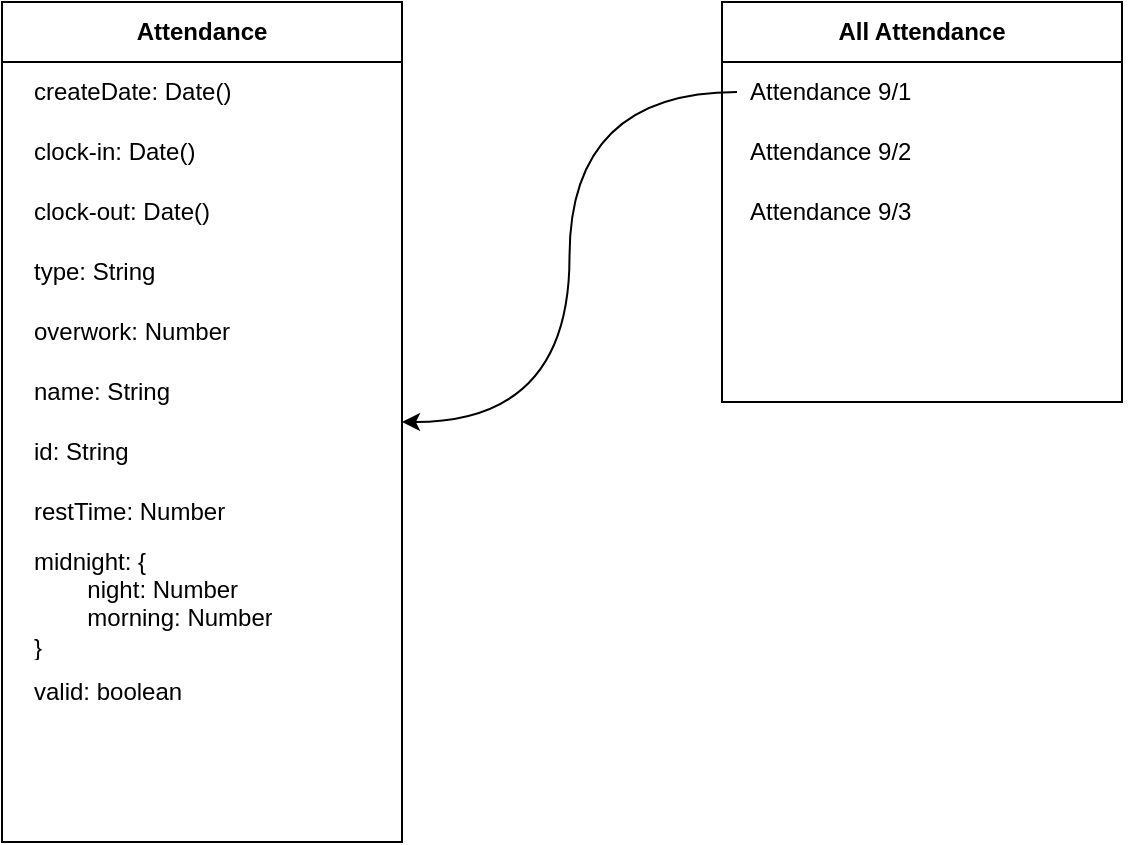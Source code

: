 <mxfile version="21.8.2" type="device">
  <diagram name="ページ1" id="qHglHJxBbsX9JcOFXM8-">
    <mxGraphModel dx="1434" dy="750" grid="1" gridSize="10" guides="1" tooltips="1" connect="1" arrows="1" fold="1" page="1" pageScale="1" pageWidth="1169" pageHeight="827" math="0" shadow="0">
      <root>
        <mxCell id="0" />
        <mxCell id="1" parent="0" />
        <mxCell id="NyXOCGWVwqq4YiApX08w-9" value="Attendance" style="swimlane;whiteSpace=wrap;html=1;startSize=30;" vertex="1" parent="1">
          <mxGeometry x="80" y="240" width="200" height="420" as="geometry" />
        </mxCell>
        <mxCell id="NyXOCGWVwqq4YiApX08w-10" value="createDate: Date()" style="text;strokeColor=none;fillColor=none;align=left;verticalAlign=middle;spacingLeft=4;spacingRight=4;overflow=hidden;points=[[0,0.5],[1,0.5]];portConstraint=eastwest;rotatable=0;whiteSpace=wrap;html=1;" vertex="1" parent="NyXOCGWVwqq4YiApX08w-9">
          <mxGeometry x="10" y="30" width="190" height="30" as="geometry" />
        </mxCell>
        <mxCell id="NyXOCGWVwqq4YiApX08w-12" value="clock-in: Date()" style="text;strokeColor=none;fillColor=none;align=left;verticalAlign=middle;spacingLeft=4;spacingRight=4;overflow=hidden;points=[[0,0.5],[1,0.5]];portConstraint=eastwest;rotatable=0;whiteSpace=wrap;html=1;" vertex="1" parent="NyXOCGWVwqq4YiApX08w-9">
          <mxGeometry x="10" y="60" width="190" height="30" as="geometry" />
        </mxCell>
        <mxCell id="NyXOCGWVwqq4YiApX08w-13" value="clock-out: Date()" style="text;strokeColor=none;fillColor=none;align=left;verticalAlign=middle;spacingLeft=4;spacingRight=4;overflow=hidden;points=[[0,0.5],[1,0.5]];portConstraint=eastwest;rotatable=0;whiteSpace=wrap;html=1;" vertex="1" parent="NyXOCGWVwqq4YiApX08w-9">
          <mxGeometry x="10" y="90" width="190" height="30" as="geometry" />
        </mxCell>
        <mxCell id="NyXOCGWVwqq4YiApX08w-14" value="type: String" style="text;strokeColor=none;fillColor=none;align=left;verticalAlign=middle;spacingLeft=4;spacingRight=4;overflow=hidden;points=[[0,0.5],[1,0.5]];portConstraint=eastwest;rotatable=0;whiteSpace=wrap;html=1;" vertex="1" parent="NyXOCGWVwqq4YiApX08w-9">
          <mxGeometry x="10" y="120" width="190" height="30" as="geometry" />
        </mxCell>
        <mxCell id="NyXOCGWVwqq4YiApX08w-15" value="overwork: Number" style="text;strokeColor=none;fillColor=none;align=left;verticalAlign=middle;spacingLeft=4;spacingRight=4;overflow=hidden;points=[[0,0.5],[1,0.5]];portConstraint=eastwest;rotatable=0;whiteSpace=wrap;html=1;" vertex="1" parent="NyXOCGWVwqq4YiApX08w-9">
          <mxGeometry x="10" y="150" width="190" height="30" as="geometry" />
        </mxCell>
        <mxCell id="NyXOCGWVwqq4YiApX08w-27" value="name: String" style="text;strokeColor=none;fillColor=none;align=left;verticalAlign=middle;spacingLeft=4;spacingRight=4;overflow=hidden;points=[[0,0.5],[1,0.5]];portConstraint=eastwest;rotatable=0;whiteSpace=wrap;html=1;" vertex="1" parent="NyXOCGWVwqq4YiApX08w-9">
          <mxGeometry x="10" y="180" width="190" height="30" as="geometry" />
        </mxCell>
        <mxCell id="NyXOCGWVwqq4YiApX08w-28" value="id: String" style="text;strokeColor=none;fillColor=none;align=left;verticalAlign=middle;spacingLeft=4;spacingRight=4;overflow=hidden;points=[[0,0.5],[1,0.5]];portConstraint=eastwest;rotatable=0;whiteSpace=wrap;html=1;" vertex="1" parent="NyXOCGWVwqq4YiApX08w-9">
          <mxGeometry x="10" y="210" width="190" height="30" as="geometry" />
        </mxCell>
        <mxCell id="NyXOCGWVwqq4YiApX08w-29" value="restTime: Number" style="text;strokeColor=none;fillColor=none;align=left;verticalAlign=middle;spacingLeft=4;spacingRight=4;overflow=hidden;points=[[0,0.5],[1,0.5]];portConstraint=eastwest;rotatable=0;whiteSpace=wrap;html=1;" vertex="1" parent="NyXOCGWVwqq4YiApX08w-9">
          <mxGeometry x="10" y="240" width="190" height="30" as="geometry" />
        </mxCell>
        <mxCell id="NyXOCGWVwqq4YiApX08w-30" value="midnight: {&lt;br&gt;&lt;span style=&quot;white-space: pre;&quot;&gt;&#x9;&lt;/span&gt;night: Number&lt;br&gt;&lt;span style=&quot;white-space: pre;&quot;&gt;&#x9;&lt;/span&gt;morning: Number&lt;br&gt;}" style="text;strokeColor=none;fillColor=none;align=left;verticalAlign=middle;spacingLeft=4;spacingRight=4;overflow=hidden;points=[[0,0.5],[1,0.5]];portConstraint=eastwest;rotatable=0;whiteSpace=wrap;html=1;" vertex="1" parent="NyXOCGWVwqq4YiApX08w-9">
          <mxGeometry x="10" y="270" width="190" height="60" as="geometry" />
        </mxCell>
        <mxCell id="NyXOCGWVwqq4YiApX08w-36" value="valid: boolean" style="text;strokeColor=none;fillColor=none;align=left;verticalAlign=middle;spacingLeft=4;spacingRight=4;overflow=hidden;points=[[0,0.5],[1,0.5]];portConstraint=eastwest;rotatable=0;whiteSpace=wrap;html=1;" vertex="1" parent="NyXOCGWVwqq4YiApX08w-9">
          <mxGeometry x="10" y="330" width="190" height="30" as="geometry" />
        </mxCell>
        <mxCell id="NyXOCGWVwqq4YiApX08w-31" value="All Attendance" style="swimlane;whiteSpace=wrap;html=1;startSize=30;" vertex="1" parent="1">
          <mxGeometry x="440" y="240" width="200" height="200" as="geometry" />
        </mxCell>
        <mxCell id="NyXOCGWVwqq4YiApX08w-32" value="Attendance 9/1" style="text;strokeColor=none;fillColor=none;align=left;verticalAlign=middle;spacingLeft=4;spacingRight=4;overflow=hidden;points=[[0,0.5],[1,0.5]];portConstraint=eastwest;rotatable=0;whiteSpace=wrap;html=1;" vertex="1" parent="NyXOCGWVwqq4YiApX08w-31">
          <mxGeometry x="7.5" y="30" width="200" height="30" as="geometry" />
        </mxCell>
        <mxCell id="NyXOCGWVwqq4YiApX08w-35" value="Attendance 9/2" style="text;strokeColor=none;fillColor=none;align=left;verticalAlign=middle;spacingLeft=4;spacingRight=4;overflow=hidden;points=[[0,0.5],[1,0.5]];portConstraint=eastwest;rotatable=0;whiteSpace=wrap;html=1;" vertex="1" parent="NyXOCGWVwqq4YiApX08w-31">
          <mxGeometry x="7.5" y="60" width="200" height="30" as="geometry" />
        </mxCell>
        <mxCell id="NyXOCGWVwqq4YiApX08w-37" value="Attendance 9/3" style="text;strokeColor=none;fillColor=none;align=left;verticalAlign=middle;spacingLeft=4;spacingRight=4;overflow=hidden;points=[[0,0.5],[1,0.5]];portConstraint=eastwest;rotatable=0;whiteSpace=wrap;html=1;" vertex="1" parent="NyXOCGWVwqq4YiApX08w-31">
          <mxGeometry x="7.5" y="90" width="200" height="30" as="geometry" />
        </mxCell>
        <mxCell id="NyXOCGWVwqq4YiApX08w-38" value="" style="endArrow=classic;html=1;rounded=0;edgeStyle=orthogonalEdgeStyle;curved=1;" edge="1" parent="1" source="NyXOCGWVwqq4YiApX08w-32" target="NyXOCGWVwqq4YiApX08w-9">
          <mxGeometry width="50" height="50" relative="1" as="geometry">
            <mxPoint x="430" y="490" as="sourcePoint" />
            <mxPoint x="480" y="440" as="targetPoint" />
          </mxGeometry>
        </mxCell>
      </root>
    </mxGraphModel>
  </diagram>
</mxfile>
